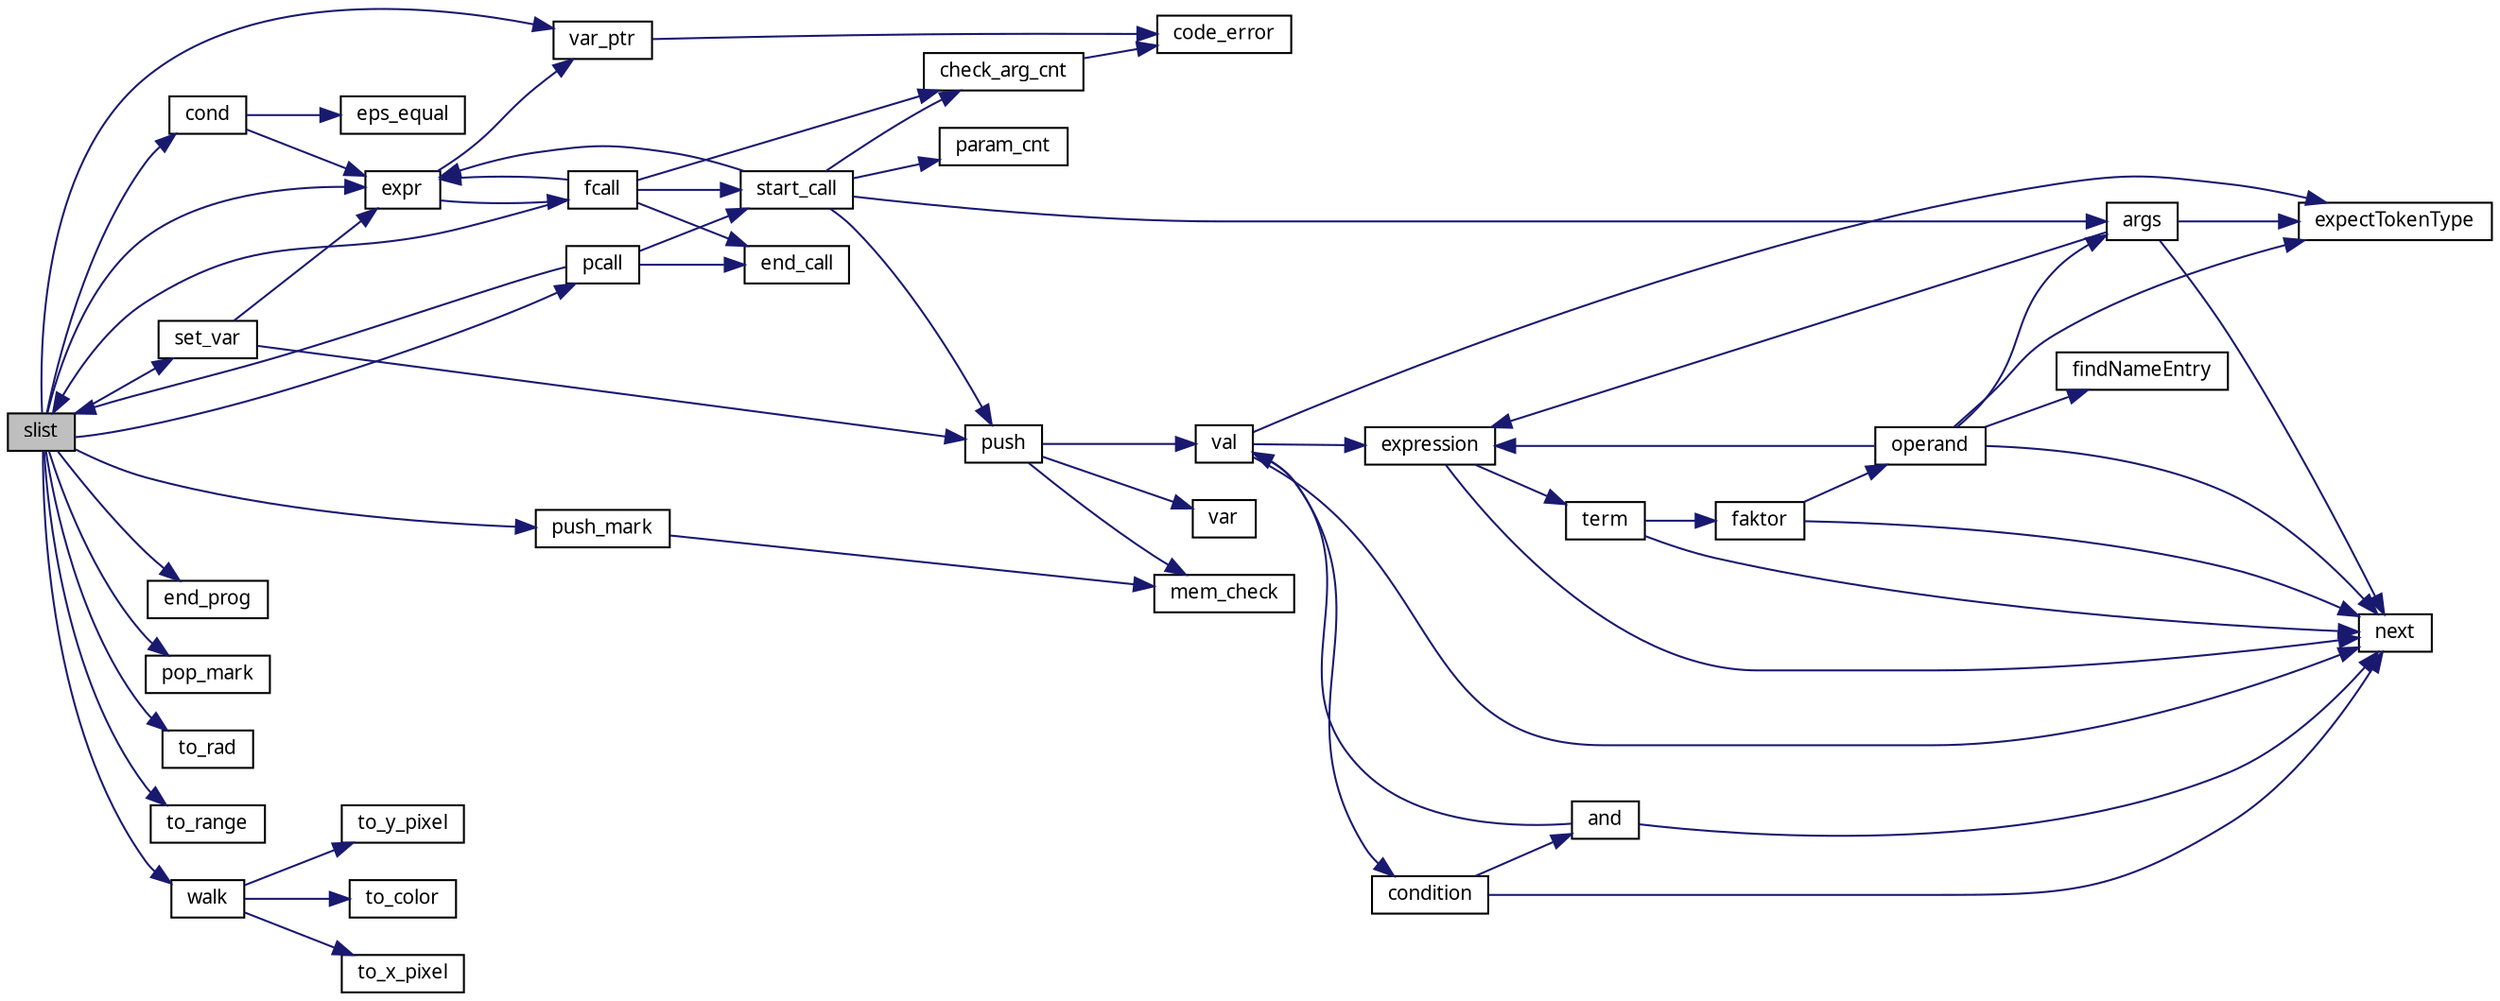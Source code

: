 digraph "slist"
{
 // LATEX_PDF_SIZE
  edge [fontname="LiberationSans-Regular.ttf",fontsize="10",labelfontname="LiberationSans-Regular.ttf",labelfontsize="10"];
  node [fontname="LiberationSans-Regular.ttf",fontsize="10",shape=record];
  rankdir="LR";
  Node1 [label="slist",height=0.2,width=0.4,color="black", fillcolor="grey75", style="filled", fontcolor="black",tooltip=" "];
  Node1 -> Node2 [color="midnightblue",fontsize="10",style="solid",fontname="LiberationSans-Regular.ttf"];
  Node2 [label="cond",height=0.2,width=0.4,color="black", fillcolor="white", style="filled",URL="$eval_8c.html#a7255fc522dbc6c7f45f35843550b05b4",tooltip=" "];
  Node2 -> Node3 [color="midnightblue",fontsize="10",style="solid",fontname="LiberationSans-Regular.ttf"];
  Node3 [label="eps_equal",height=0.2,width=0.4,color="black", fillcolor="white", style="filled",URL="$eval_8c.html#a3c848bb9d6463b31dfc78522dd72f240",tooltip=" "];
  Node2 -> Node4 [color="midnightblue",fontsize="10",style="solid",fontname="LiberationSans-Regular.ttf"];
  Node4 [label="expr",height=0.2,width=0.4,color="black", fillcolor="white", style="filled",URL="$eval_8c.html#a5d44ae5aa9326005cd76588b7724e2ac",tooltip=" "];
  Node4 -> Node5 [color="midnightblue",fontsize="10",style="solid",fontname="LiberationSans-Regular.ttf"];
  Node5 [label="fcall",height=0.2,width=0.4,color="black", fillcolor="white", style="filled",URL="$eval_8c.html#ac7678808a3b57ca1539a03201cec88be",tooltip=" "];
  Node5 -> Node6 [color="midnightblue",fontsize="10",style="solid",fontname="LiberationSans-Regular.ttf"];
  Node6 [label="check_arg_cnt",height=0.2,width=0.4,color="black", fillcolor="white", style="filled",URL="$eval_8c.html#a7ce05a41106efc725cca6ddc134712c5",tooltip=" "];
  Node6 -> Node7 [color="midnightblue",fontsize="10",style="solid",fontname="LiberationSans-Regular.ttf"];
  Node7 [label="code_error",height=0.2,width=0.4,color="black", fillcolor="white", style="filled",URL="$main_8c.html#ad480f9b7ef4d4e46ba6713afd0ffa0be",tooltip=" "];
  Node5 -> Node8 [color="midnightblue",fontsize="10",style="solid",fontname="LiberationSans-Regular.ttf"];
  Node8 [label="end_call",height=0.2,width=0.4,color="black", fillcolor="white", style="filled",URL="$eval_8c.html#ae727d4a925aff0911bbdd4510770a609",tooltip=" "];
  Node5 -> Node4 [color="midnightblue",fontsize="10",style="solid",fontname="LiberationSans-Regular.ttf"];
  Node5 -> Node1 [color="midnightblue",fontsize="10",style="solid",fontname="LiberationSans-Regular.ttf"];
  Node5 -> Node9 [color="midnightblue",fontsize="10",style="solid",fontname="LiberationSans-Regular.ttf"];
  Node9 [label="start_call",height=0.2,width=0.4,color="black", fillcolor="white", style="filled",URL="$eval_8c.html#aae26c99fcd5b82d115189b1122f5d0a0",tooltip=" "];
  Node9 -> Node10 [color="midnightblue",fontsize="10",style="solid",fontname="LiberationSans-Regular.ttf"];
  Node10 [label="args",height=0.2,width=0.4,color="black", fillcolor="white", style="filled",URL="$parse_8c.html#a2163d6cb4e700c66c35600edcc97aee7",tooltip="Parsen von Argument-Listen."];
  Node10 -> Node11 [color="midnightblue",fontsize="10",style="solid",fontname="LiberationSans-Regular.ttf"];
  Node11 [label="expectTokenType",height=0.2,width=0.4,color="black", fillcolor="white", style="filled",URL="$parse_8c.html#a72766d9d606eee9f4032df8622a6d70d",tooltip="Überprüfung, ob der aktuelle Token dem erwartetem Typen entspricht -> Fehlermeldung + Programmabbruch..."];
  Node10 -> Node12 [color="midnightblue",fontsize="10",style="solid",fontname="LiberationSans-Regular.ttf"];
  Node12 [label="expression",height=0.2,width=0.4,color="black", fillcolor="white", style="filled",URL="$parse_8c.html#ae1b73fa9a679f12f99603a8e036f29a1",tooltip="Parsen von mathematischen Ausdrücken."];
  Node12 -> Node13 [color="midnightblue",fontsize="10",style="solid",fontname="LiberationSans-Regular.ttf"];
  Node13 [label="next",height=0.2,width=0.4,color="black", fillcolor="white", style="filled",URL="$parse_8c.html#a787ad0ee03f539f4a2904660bb6b8ce7",tooltip="aktuellen Token auf den Nächsten setzen"];
  Node12 -> Node14 [color="midnightblue",fontsize="10",style="solid",fontname="LiberationSans-Regular.ttf"];
  Node14 [label="term",height=0.2,width=0.4,color="black", fillcolor="white", style="filled",URL="$parse_8c.html#a8455fef910204ded541f8f1aa43f2a69",tooltip="Parsen von Termen."];
  Node14 -> Node15 [color="midnightblue",fontsize="10",style="solid",fontname="LiberationSans-Regular.ttf"];
  Node15 [label="faktor",height=0.2,width=0.4,color="black", fillcolor="white", style="filled",URL="$parse_8c.html#a340afd1a010d6fc6a7d4ed1f4cd0abbf",tooltip="Parsen von Faktoren."];
  Node15 -> Node13 [color="midnightblue",fontsize="10",style="solid",fontname="LiberationSans-Regular.ttf"];
  Node15 -> Node16 [color="midnightblue",fontsize="10",style="solid",fontname="LiberationSans-Regular.ttf"];
  Node16 [label="operand",height=0.2,width=0.4,color="black", fillcolor="white", style="filled",URL="$parse_8c.html#ab9515122dd01b9c3bf6934505b9d6106",tooltip="Parsen von Operanden."];
  Node16 -> Node10 [color="midnightblue",fontsize="10",style="solid",fontname="LiberationSans-Regular.ttf"];
  Node16 -> Node11 [color="midnightblue",fontsize="10",style="solid",fontname="LiberationSans-Regular.ttf"];
  Node16 -> Node12 [color="midnightblue",fontsize="10",style="solid",fontname="LiberationSans-Regular.ttf"];
  Node16 -> Node17 [color="midnightblue",fontsize="10",style="solid",fontname="LiberationSans-Regular.ttf"];
  Node17 [label="findNameEntry",height=0.2,width=0.4,color="black", fillcolor="white", style="filled",URL="$parse_8c.html#a0f9a0aa6c8d036339d3a494c17e1320d",tooltip="Lineare Suche eines Namens in der Namenstabelle (quick and dirty Lösung -> normalerweise sind Hashtab..."];
  Node16 -> Node13 [color="midnightblue",fontsize="10",style="solid",fontname="LiberationSans-Regular.ttf"];
  Node14 -> Node13 [color="midnightblue",fontsize="10",style="solid",fontname="LiberationSans-Regular.ttf"];
  Node10 -> Node13 [color="midnightblue",fontsize="10",style="solid",fontname="LiberationSans-Regular.ttf"];
  Node9 -> Node6 [color="midnightblue",fontsize="10",style="solid",fontname="LiberationSans-Regular.ttf"];
  Node9 -> Node4 [color="midnightblue",fontsize="10",style="solid",fontname="LiberationSans-Regular.ttf"];
  Node9 -> Node18 [color="midnightblue",fontsize="10",style="solid",fontname="LiberationSans-Regular.ttf"];
  Node18 [label="param_cnt",height=0.2,width=0.4,color="black", fillcolor="white", style="filled",URL="$eval_8c.html#ae3a61906d96f528029b8d36cba50e310",tooltip=" "];
  Node9 -> Node19 [color="midnightblue",fontsize="10",style="solid",fontname="LiberationSans-Regular.ttf"];
  Node19 [label="push",height=0.2,width=0.4,color="black", fillcolor="white", style="filled",URL="$eval_8c.html#a21616ef7b9f6694d3ba523226213755e",tooltip=" "];
  Node19 -> Node20 [color="midnightblue",fontsize="10",style="solid",fontname="LiberationSans-Regular.ttf"];
  Node20 [label="mem_check",height=0.2,width=0.4,color="black", fillcolor="white", style="filled",URL="$main_8c.html#a0d74806279f74450fea21a03b1825563",tooltip=" "];
  Node19 -> Node21 [color="midnightblue",fontsize="10",style="solid",fontname="LiberationSans-Regular.ttf"];
  Node21 [label="val",height=0.2,width=0.4,color="black", fillcolor="white", style="filled",URL="$parse_8c.html#af308eab887b87fb8f14d8df1dcddad3d",tooltip="Parsen von Wahrheitswerten (ToDo)"];
  Node21 -> Node22 [color="midnightblue",fontsize="10",style="solid",fontname="LiberationSans-Regular.ttf"];
  Node22 [label="condition",height=0.2,width=0.4,color="black", fillcolor="white", style="filled",URL="$parse_8c.html#a953fce1ce73d9322eec5ab8d8927cca4",tooltip="Parsen logischer Ausdrücke."];
  Node22 -> Node23 [color="midnightblue",fontsize="10",style="solid",fontname="LiberationSans-Regular.ttf"];
  Node23 [label="and",height=0.2,width=0.4,color="black", fillcolor="white", style="filled",URL="$parse_8c.html#a486115f3279c9a99d32888aa9b4122e3",tooltip="Parsen logischer UND-Ausdrücke."];
  Node23 -> Node13 [color="midnightblue",fontsize="10",style="solid",fontname="LiberationSans-Regular.ttf"];
  Node23 -> Node21 [color="midnightblue",fontsize="10",style="solid",fontname="LiberationSans-Regular.ttf"];
  Node22 -> Node13 [color="midnightblue",fontsize="10",style="solid",fontname="LiberationSans-Regular.ttf"];
  Node21 -> Node11 [color="midnightblue",fontsize="10",style="solid",fontname="LiberationSans-Regular.ttf"];
  Node21 -> Node12 [color="midnightblue",fontsize="10",style="solid",fontname="LiberationSans-Regular.ttf"];
  Node21 -> Node13 [color="midnightblue",fontsize="10",style="solid",fontname="LiberationSans-Regular.ttf"];
  Node19 -> Node24 [color="midnightblue",fontsize="10",style="solid",fontname="LiberationSans-Regular.ttf"];
  Node24 [label="var",height=0.2,width=0.4,color="black", fillcolor="white", style="filled",URL="$parse_8c.html#a66e534895dc627672543e3dca09a168b",tooltip=" "];
  Node4 -> Node25 [color="midnightblue",fontsize="10",style="solid",fontname="LiberationSans-Regular.ttf"];
  Node25 [label="var_ptr",height=0.2,width=0.4,color="black", fillcolor="white", style="filled",URL="$eval_8c.html#ac7ecdc7854271564169ca61956b2f15c",tooltip=" "];
  Node25 -> Node7 [color="midnightblue",fontsize="10",style="solid",fontname="LiberationSans-Regular.ttf"];
  Node1 -> Node26 [color="midnightblue",fontsize="10",style="solid",fontname="LiberationSans-Regular.ttf"];
  Node26 [label="end_prog",height=0.2,width=0.4,color="black", fillcolor="white", style="filled",URL="$eval_8c.html#a3026b52aea751bf20e8674665206cd89",tooltip=" "];
  Node1 -> Node4 [color="midnightblue",fontsize="10",style="solid",fontname="LiberationSans-Regular.ttf"];
  Node1 -> Node27 [color="midnightblue",fontsize="10",style="solid",fontname="LiberationSans-Regular.ttf"];
  Node27 [label="pcall",height=0.2,width=0.4,color="black", fillcolor="white", style="filled",URL="$eval_8c.html#a1207df5be5fcfe8e47e9c54abadbed96",tooltip=" "];
  Node27 -> Node8 [color="midnightblue",fontsize="10",style="solid",fontname="LiberationSans-Regular.ttf"];
  Node27 -> Node1 [color="midnightblue",fontsize="10",style="solid",fontname="LiberationSans-Regular.ttf"];
  Node27 -> Node9 [color="midnightblue",fontsize="10",style="solid",fontname="LiberationSans-Regular.ttf"];
  Node1 -> Node28 [color="midnightblue",fontsize="10",style="solid",fontname="LiberationSans-Regular.ttf"];
  Node28 [label="pop_mark",height=0.2,width=0.4,color="black", fillcolor="white", style="filled",URL="$eval_8c.html#a0c4b9ecc642a069b47f478715506366b",tooltip=" "];
  Node1 -> Node29 [color="midnightblue",fontsize="10",style="solid",fontname="LiberationSans-Regular.ttf"];
  Node29 [label="push_mark",height=0.2,width=0.4,color="black", fillcolor="white", style="filled",URL="$eval_8c.html#a141611acf81cb4595d1f48458dd1d343",tooltip=" "];
  Node29 -> Node20 [color="midnightblue",fontsize="10",style="solid",fontname="LiberationSans-Regular.ttf"];
  Node1 -> Node30 [color="midnightblue",fontsize="10",style="solid",fontname="LiberationSans-Regular.ttf"];
  Node30 [label="set_var",height=0.2,width=0.4,color="black", fillcolor="white", style="filled",URL="$eval_8c.html#a711e3a83547cbf5cda6e8cc7f6ffc0c4",tooltip=" "];
  Node30 -> Node4 [color="midnightblue",fontsize="10",style="solid",fontname="LiberationSans-Regular.ttf"];
  Node30 -> Node19 [color="midnightblue",fontsize="10",style="solid",fontname="LiberationSans-Regular.ttf"];
  Node1 -> Node31 [color="midnightblue",fontsize="10",style="solid",fontname="LiberationSans-Regular.ttf"];
  Node31 [label="to_rad",height=0.2,width=0.4,color="black", fillcolor="white", style="filled",URL="$eval_8c.html#aa06fe04b80d6180cb9acd5fd690ac85c",tooltip=" "];
  Node1 -> Node32 [color="midnightblue",fontsize="10",style="solid",fontname="LiberationSans-Regular.ttf"];
  Node32 [label="to_range",height=0.2,width=0.4,color="black", fillcolor="white", style="filled",URL="$eval_8c.html#aa7ffe4f84ea1dbac0b574e8b1e4d4993",tooltip=" "];
  Node1 -> Node25 [color="midnightblue",fontsize="10",style="solid",fontname="LiberationSans-Regular.ttf"];
  Node1 -> Node33 [color="midnightblue",fontsize="10",style="solid",fontname="LiberationSans-Regular.ttf"];
  Node33 [label="walk",height=0.2,width=0.4,color="black", fillcolor="white", style="filled",URL="$eval_8c.html#aa103be58b5070ecf4ec1830622825659",tooltip=" "];
  Node33 -> Node34 [color="midnightblue",fontsize="10",style="solid",fontname="LiberationSans-Regular.ttf"];
  Node34 [label="to_color",height=0.2,width=0.4,color="black", fillcolor="white", style="filled",URL="$eval_8c.html#a832d147ee2154a80d30fd12353e319fa",tooltip=" "];
  Node33 -> Node35 [color="midnightblue",fontsize="10",style="solid",fontname="LiberationSans-Regular.ttf"];
  Node35 [label="to_x_pixel",height=0.2,width=0.4,color="black", fillcolor="white", style="filled",URL="$eval_8c.html#a92928de2d53b21833e34f26f7f0af954",tooltip=" "];
  Node33 -> Node36 [color="midnightblue",fontsize="10",style="solid",fontname="LiberationSans-Regular.ttf"];
  Node36 [label="to_y_pixel",height=0.2,width=0.4,color="black", fillcolor="white", style="filled",URL="$eval_8c.html#a1f54fee4dbbc785f0ff811e551aa8747",tooltip=" "];
}
